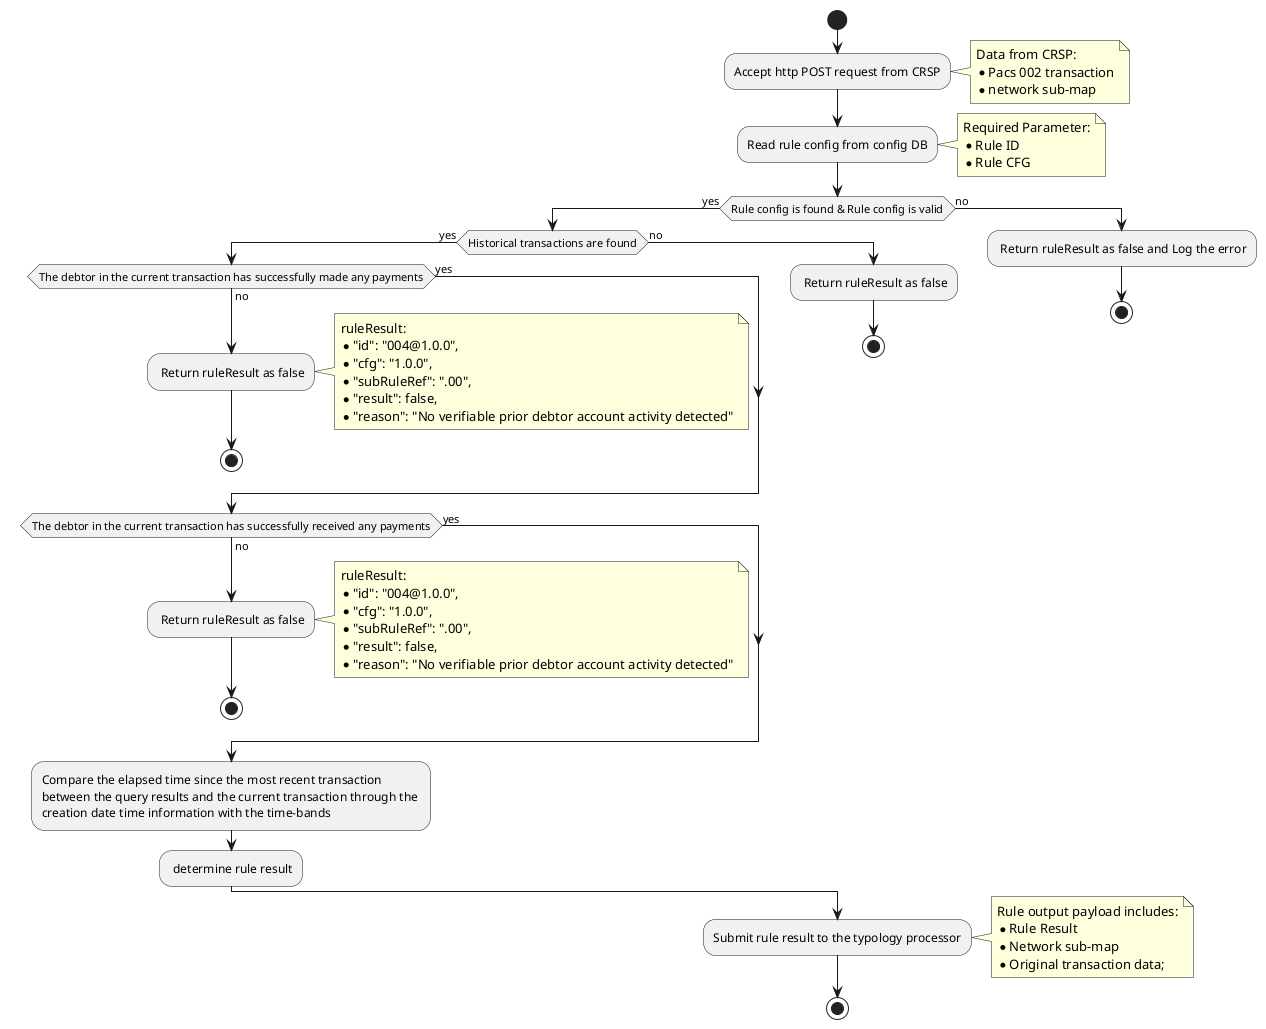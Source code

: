 @startuml
start
:Accept http POST request from CRSP;
 note right
            Data from CRSP:
            * Pacs 002 transaction
            * network sub-map
        end note
:Read rule config from config DB;
 note right
            Required Parameter:
            * Rule ID
            * Rule CFG
        end note
if (Rule config is found & Rule config is valid) then (yes)
  if (Historical transactions are found) then (yes)
   if (The debtor in the current transaction has successfully made any payments) then (yes)
   else (no)
   : Return ruleResult as false;
    note right
            ruleResult:
            * "id": "004@1.0.0",
            * "cfg": "1.0.0",
            * "subRuleRef": ".00",
            * "result": false,
            * "reason": "No verifiable prior debtor account activity detected"
        end note
   stop
  endif
  if (The debtor in the current transaction has successfully received any payments) then (yes)
   else (no)
   : Return ruleResult as false;
   note right
            ruleResult:
            * "id": "004@1.0.0",
            * "cfg": "1.0.0",
            * "subRuleRef": ".00",
            * "result": false,
            * "reason": "No verifiable prior debtor account activity detected"
        end note
   stop
  endif
  :Compare the elapsed time since the most recent transaction 
between the query results and the current transaction through the 
creation date time information with the time-bands;
   : determine rule result;
  else (no)
   : Return ruleResult as false;
   stop
  endif
else (no)
  : Return ruleResult as false and Log the error;
  stop
endif
:Submit rule result to the typology processor;
note right
    Rule output payload includes:
    * Rule Result
    * Network sub-map
    * Original transaction data;
end note
stop
@enduml
